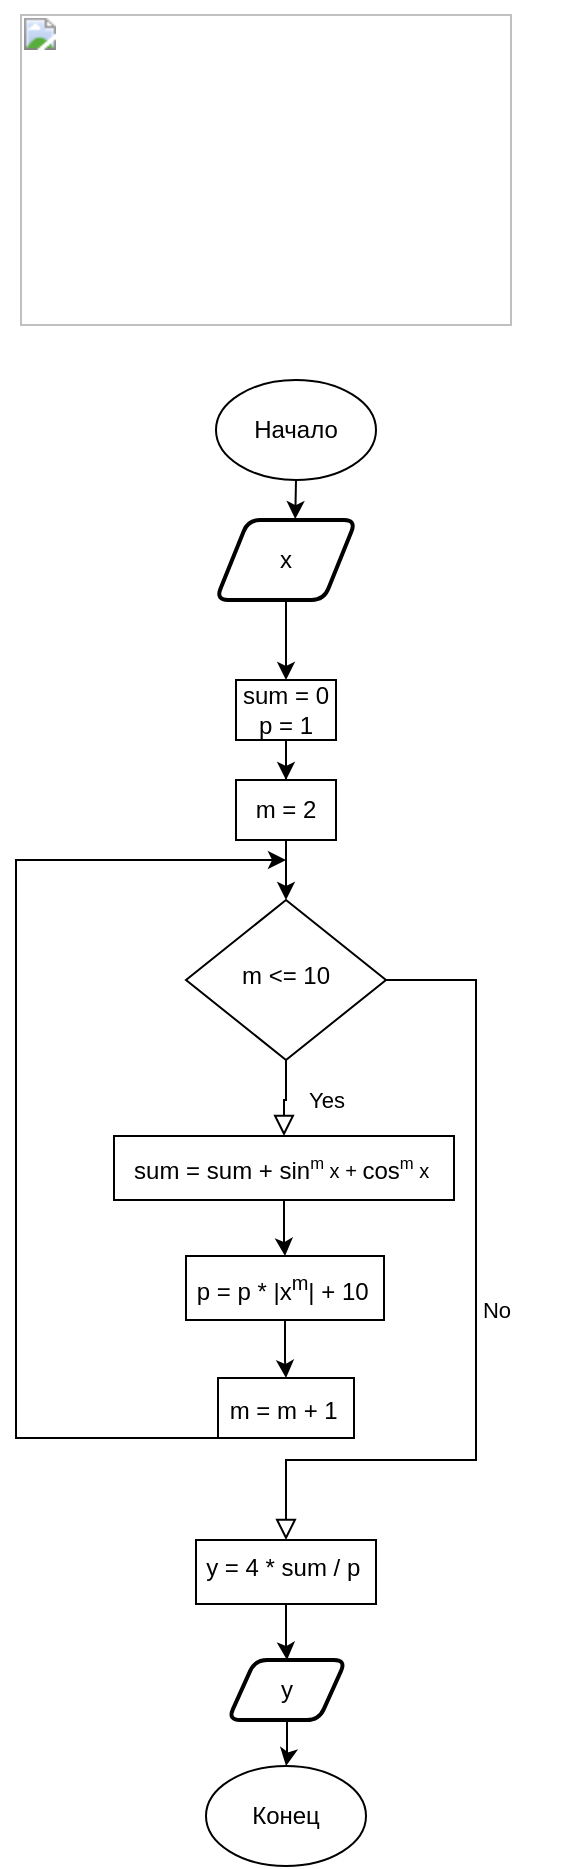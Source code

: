 <mxfile version="20.3.0" type="github">
  <diagram id="C5RBs43oDa-KdzZeNtuy" name="Page-1">
    <mxGraphModel dx="755" dy="452" grid="1" gridSize="10" guides="1" tooltips="1" connect="1" arrows="1" fold="1" page="1" pageScale="1" pageWidth="827" pageHeight="1169" math="0" shadow="0">
      <root>
        <mxCell id="WIyWlLk6GJQsqaUBKTNV-0" />
        <mxCell id="WIyWlLk6GJQsqaUBKTNV-1" parent="WIyWlLk6GJQsqaUBKTNV-0" />
        <mxCell id="WIyWlLk6GJQsqaUBKTNV-4" value="Yes" style="rounded=0;html=1;jettySize=auto;orthogonalLoop=1;fontSize=11;endArrow=block;endFill=0;endSize=8;strokeWidth=1;shadow=0;labelBackgroundColor=none;edgeStyle=orthogonalEdgeStyle;" parent="WIyWlLk6GJQsqaUBKTNV-1" source="WIyWlLk6GJQsqaUBKTNV-6" target="hChA0tDRTc1kyq1Y09sd-5" edge="1">
          <mxGeometry y="20" relative="1" as="geometry">
            <mxPoint as="offset" />
            <mxPoint x="380" y="570" as="targetPoint" />
          </mxGeometry>
        </mxCell>
        <mxCell id="WIyWlLk6GJQsqaUBKTNV-5" value="No" style="edgeStyle=orthogonalEdgeStyle;rounded=0;html=1;jettySize=auto;orthogonalLoop=1;fontSize=11;endArrow=block;endFill=0;endSize=8;strokeWidth=1;shadow=0;labelBackgroundColor=none;entryX=0.5;entryY=0;entryDx=0;entryDy=0;" parent="WIyWlLk6GJQsqaUBKTNV-1" source="WIyWlLk6GJQsqaUBKTNV-6" edge="1" target="qt5ml9BdFx_xCjnvpdQS-20">
          <mxGeometry y="10" relative="1" as="geometry">
            <mxPoint as="offset" />
            <mxPoint x="620" y="520" as="targetPoint" />
            <Array as="points">
              <mxPoint x="480" y="500" />
              <mxPoint x="480" y="740" />
              <mxPoint x="385" y="740" />
            </Array>
          </mxGeometry>
        </mxCell>
        <mxCell id="WIyWlLk6GJQsqaUBKTNV-6" value="m &amp;lt;= 10" style="rhombus;whiteSpace=wrap;html=1;shadow=0;fontFamily=Helvetica;fontSize=12;align=center;strokeWidth=1;spacing=6;spacingTop=-4;" parent="WIyWlLk6GJQsqaUBKTNV-1" vertex="1">
          <mxGeometry x="335" y="460" width="100" height="80" as="geometry" />
        </mxCell>
        <mxCell id="WIyWlLk6GJQsqaUBKTNV-8" value="No" style="rounded=0;html=1;jettySize=auto;orthogonalLoop=1;fontSize=11;endArrow=block;endFill=0;endSize=8;strokeWidth=1;shadow=0;labelBackgroundColor=none;edgeStyle=orthogonalEdgeStyle;" parent="WIyWlLk6GJQsqaUBKTNV-1" edge="1">
          <mxGeometry x="0.333" y="20" relative="1" as="geometry">
            <mxPoint as="offset" />
            <mxPoint x="320.04" y="460.032" as="sourcePoint" />
          </mxGeometry>
        </mxCell>
        <mxCell id="WIyWlLk6GJQsqaUBKTNV-9" value="Yes" style="edgeStyle=orthogonalEdgeStyle;rounded=0;html=1;jettySize=auto;orthogonalLoop=1;fontSize=11;endArrow=block;endFill=0;endSize=8;strokeWidth=1;shadow=0;labelBackgroundColor=none;" parent="WIyWlLk6GJQsqaUBKTNV-1" edge="1">
          <mxGeometry y="10" relative="1" as="geometry">
            <mxPoint as="offset" />
            <mxPoint x="419.96" y="460.032" as="sourcePoint" />
          </mxGeometry>
        </mxCell>
        <mxCell id="hChA0tDRTc1kyq1Y09sd-0" value="Начало" style="ellipse;whiteSpace=wrap;html=1;" parent="WIyWlLk6GJQsqaUBKTNV-1" vertex="1">
          <mxGeometry x="350" y="200" width="80" height="50" as="geometry" />
        </mxCell>
        <mxCell id="qt5ml9BdFx_xCjnvpdQS-7" value="" style="edgeStyle=orthogonalEdgeStyle;rounded=0;orthogonalLoop=1;jettySize=auto;html=1;" edge="1" parent="WIyWlLk6GJQsqaUBKTNV-1" source="hChA0tDRTc1kyq1Y09sd-3" target="hChA0tDRTc1kyq1Y09sd-6">
          <mxGeometry relative="1" as="geometry" />
        </mxCell>
        <mxCell id="hChA0tDRTc1kyq1Y09sd-3" value="x" style="shape=parallelogram;html=1;strokeWidth=2;perimeter=parallelogramPerimeter;whiteSpace=wrap;rounded=1;arcSize=12;size=0.23;" parent="WIyWlLk6GJQsqaUBKTNV-1" vertex="1">
          <mxGeometry x="350" y="270" width="70" height="40" as="geometry" />
        </mxCell>
        <mxCell id="qt5ml9BdFx_xCjnvpdQS-9" value="" style="edgeStyle=orthogonalEdgeStyle;rounded=0;orthogonalLoop=1;jettySize=auto;html=1;" edge="1" parent="WIyWlLk6GJQsqaUBKTNV-1" source="hChA0tDRTc1kyq1Y09sd-4" target="WIyWlLk6GJQsqaUBKTNV-6">
          <mxGeometry relative="1" as="geometry" />
        </mxCell>
        <mxCell id="hChA0tDRTc1kyq1Y09sd-4" value="m = 2" style="rounded=0;whiteSpace=wrap;html=1;" parent="WIyWlLk6GJQsqaUBKTNV-1" vertex="1">
          <mxGeometry x="360" y="400" width="50" height="30" as="geometry" />
        </mxCell>
        <mxCell id="qt5ml9BdFx_xCjnvpdQS-18" value="" style="edgeStyle=orthogonalEdgeStyle;rounded=0;orthogonalLoop=1;jettySize=auto;html=1;" edge="1" parent="WIyWlLk6GJQsqaUBKTNV-1" source="hChA0tDRTc1kyq1Y09sd-5" target="qt5ml9BdFx_xCjnvpdQS-17">
          <mxGeometry relative="1" as="geometry" />
        </mxCell>
        <mxCell id="hChA0tDRTc1kyq1Y09sd-5" value="sum = sum + sin&lt;span style=&quot;font-size: 10px;&quot;&gt;&lt;sup&gt;m&lt;/sup&gt;&amp;nbsp;x +&amp;nbsp;&lt;/span&gt;cos&lt;span style=&quot;font-size: 10px;&quot;&gt;&lt;sup&gt;m&lt;/sup&gt;&amp;nbsp;x&lt;sup&gt;&amp;nbsp;&lt;/sup&gt;&lt;/span&gt;" style="rounded=0;whiteSpace=wrap;html=1;" parent="WIyWlLk6GJQsqaUBKTNV-1" vertex="1">
          <mxGeometry x="299" y="578" width="170" height="32" as="geometry" />
        </mxCell>
        <mxCell id="qt5ml9BdFx_xCjnvpdQS-8" value="" style="edgeStyle=orthogonalEdgeStyle;rounded=0;orthogonalLoop=1;jettySize=auto;html=1;" edge="1" parent="WIyWlLk6GJQsqaUBKTNV-1" source="hChA0tDRTc1kyq1Y09sd-6" target="hChA0tDRTc1kyq1Y09sd-4">
          <mxGeometry relative="1" as="geometry" />
        </mxCell>
        <mxCell id="hChA0tDRTc1kyq1Y09sd-6" value="sum = 0&lt;br&gt;p = 1" style="rounded=0;whiteSpace=wrap;html=1;" parent="WIyWlLk6GJQsqaUBKTNV-1" vertex="1">
          <mxGeometry x="360" y="350" width="50" height="30" as="geometry" />
        </mxCell>
        <mxCell id="qt5ml9BdFx_xCjnvpdQS-1" value="&lt;b id=&quot;docs-internal-guid-9159d537-7fff-4350-8d91-8d4ccd6f0425&quot; style=&quot;font-weight:normal;&quot;&gt;&lt;span style=&quot;font-size: 14pt; font-family: &amp;quot;Times New Roman&amp;quot;; color: rgb(0, 0, 0); background-color: transparent; font-weight: 400; font-style: normal; font-variant: normal; text-decoration: none; vertical-align: baseline;&quot;&gt;&lt;span style=&quot;border:none;display:inline-block;overflow:hidden;width:246px;height:156px;&quot;&gt;&lt;img style=&quot;margin-left:0px;margin-top:0px;&quot; height=&quot;156&quot; width=&quot;246&quot; src=&quot;https://lh3.googleusercontent.com/eRfWDfxQpkbP_ulZTbCPY6P18XEkZ7-V3iZyKeL3mEMqgxmVMcV6pWtvYHEBhECsIGufOjcz3JjCqE4mXq5LAzAAA5ZtP5awb0FR4tj4JyWnzedyXv4fh1L4CXMXE0WUDl8VUbssxHjsJGPbUNCTDH-EXl3VewpZt6Y1avbSTQrnBctHuGtY6AsbFw&quot;&gt;&lt;/span&gt;&lt;/span&gt;&lt;/b&gt;" style="text;whiteSpace=wrap;html=1;" vertex="1" parent="WIyWlLk6GJQsqaUBKTNV-1">
          <mxGeometry x="250" y="10" width="280" height="190" as="geometry" />
        </mxCell>
        <mxCell id="qt5ml9BdFx_xCjnvpdQS-6" value="" style="endArrow=classic;html=1;rounded=0;entryX=0.566;entryY=-0.011;entryDx=0;entryDy=0;entryPerimeter=0;exitX=0.5;exitY=1;exitDx=0;exitDy=0;" edge="1" parent="WIyWlLk6GJQsqaUBKTNV-1" source="hChA0tDRTc1kyq1Y09sd-0" target="hChA0tDRTc1kyq1Y09sd-3">
          <mxGeometry width="50" height="50" relative="1" as="geometry">
            <mxPoint x="390" y="290" as="sourcePoint" />
            <mxPoint x="440" y="240" as="targetPoint" />
          </mxGeometry>
        </mxCell>
        <mxCell id="qt5ml9BdFx_xCjnvpdQS-11" value="m = m + 1&lt;span style=&quot;font-size: 10px;&quot;&gt;&lt;sup&gt;&amp;nbsp;&lt;/sup&gt;&lt;/span&gt;" style="rounded=0;whiteSpace=wrap;html=1;" vertex="1" parent="WIyWlLk6GJQsqaUBKTNV-1">
          <mxGeometry x="351" y="699" width="68" height="30" as="geometry" />
        </mxCell>
        <mxCell id="qt5ml9BdFx_xCjnvpdQS-15" value="" style="edgeStyle=elbowEdgeStyle;elbow=horizontal;endArrow=classic;html=1;rounded=0;exitX=0.5;exitY=1;exitDx=0;exitDy=0;" edge="1" parent="WIyWlLk6GJQsqaUBKTNV-1" source="qt5ml9BdFx_xCjnvpdQS-11">
          <mxGeometry width="50" height="50" relative="1" as="geometry">
            <mxPoint x="350" y="650" as="sourcePoint" />
            <mxPoint x="385" y="440" as="targetPoint" />
            <Array as="points">
              <mxPoint x="250" y="560" />
            </Array>
          </mxGeometry>
        </mxCell>
        <mxCell id="qt5ml9BdFx_xCjnvpdQS-19" value="" style="edgeStyle=orthogonalEdgeStyle;rounded=0;orthogonalLoop=1;jettySize=auto;html=1;" edge="1" parent="WIyWlLk6GJQsqaUBKTNV-1" source="qt5ml9BdFx_xCjnvpdQS-17" target="qt5ml9BdFx_xCjnvpdQS-11">
          <mxGeometry relative="1" as="geometry" />
        </mxCell>
        <mxCell id="qt5ml9BdFx_xCjnvpdQS-17" value="p = p *&amp;nbsp;|x&lt;sup&gt;m&lt;/sup&gt;| + 10&lt;span style=&quot;font-size: 10px;&quot;&gt;&lt;sup&gt;&amp;nbsp;&lt;/sup&gt;&lt;/span&gt;" style="rounded=0;whiteSpace=wrap;html=1;" vertex="1" parent="WIyWlLk6GJQsqaUBKTNV-1">
          <mxGeometry x="335" y="638" width="99" height="32" as="geometry" />
        </mxCell>
        <mxCell id="qt5ml9BdFx_xCjnvpdQS-22" value="" style="edgeStyle=orthogonalEdgeStyle;rounded=0;orthogonalLoop=1;jettySize=auto;html=1;" edge="1" parent="WIyWlLk6GJQsqaUBKTNV-1" source="qt5ml9BdFx_xCjnvpdQS-20" target="qt5ml9BdFx_xCjnvpdQS-21">
          <mxGeometry relative="1" as="geometry" />
        </mxCell>
        <mxCell id="qt5ml9BdFx_xCjnvpdQS-20" value="&lt;sup style=&quot;&quot;&gt;&lt;span style=&quot;font-size: 12px;&quot;&gt;y = 4 * sum / p&lt;/span&gt;&amp;nbsp;&lt;/sup&gt;" style="rounded=0;whiteSpace=wrap;html=1;" vertex="1" parent="WIyWlLk6GJQsqaUBKTNV-1">
          <mxGeometry x="340" y="780" width="90" height="32" as="geometry" />
        </mxCell>
        <mxCell id="qt5ml9BdFx_xCjnvpdQS-24" value="" style="edgeStyle=orthogonalEdgeStyle;rounded=0;orthogonalLoop=1;jettySize=auto;html=1;" edge="1" parent="WIyWlLk6GJQsqaUBKTNV-1" source="qt5ml9BdFx_xCjnvpdQS-21" target="qt5ml9BdFx_xCjnvpdQS-23">
          <mxGeometry relative="1" as="geometry" />
        </mxCell>
        <mxCell id="qt5ml9BdFx_xCjnvpdQS-21" value="y" style="shape=parallelogram;html=1;strokeWidth=2;perimeter=parallelogramPerimeter;whiteSpace=wrap;rounded=1;arcSize=12;size=0.23;" vertex="1" parent="WIyWlLk6GJQsqaUBKTNV-1">
          <mxGeometry x="356" y="840" width="59" height="30" as="geometry" />
        </mxCell>
        <mxCell id="qt5ml9BdFx_xCjnvpdQS-23" value="Конец" style="ellipse;whiteSpace=wrap;html=1;" vertex="1" parent="WIyWlLk6GJQsqaUBKTNV-1">
          <mxGeometry x="345" y="893" width="80" height="50" as="geometry" />
        </mxCell>
      </root>
    </mxGraphModel>
  </diagram>
</mxfile>
